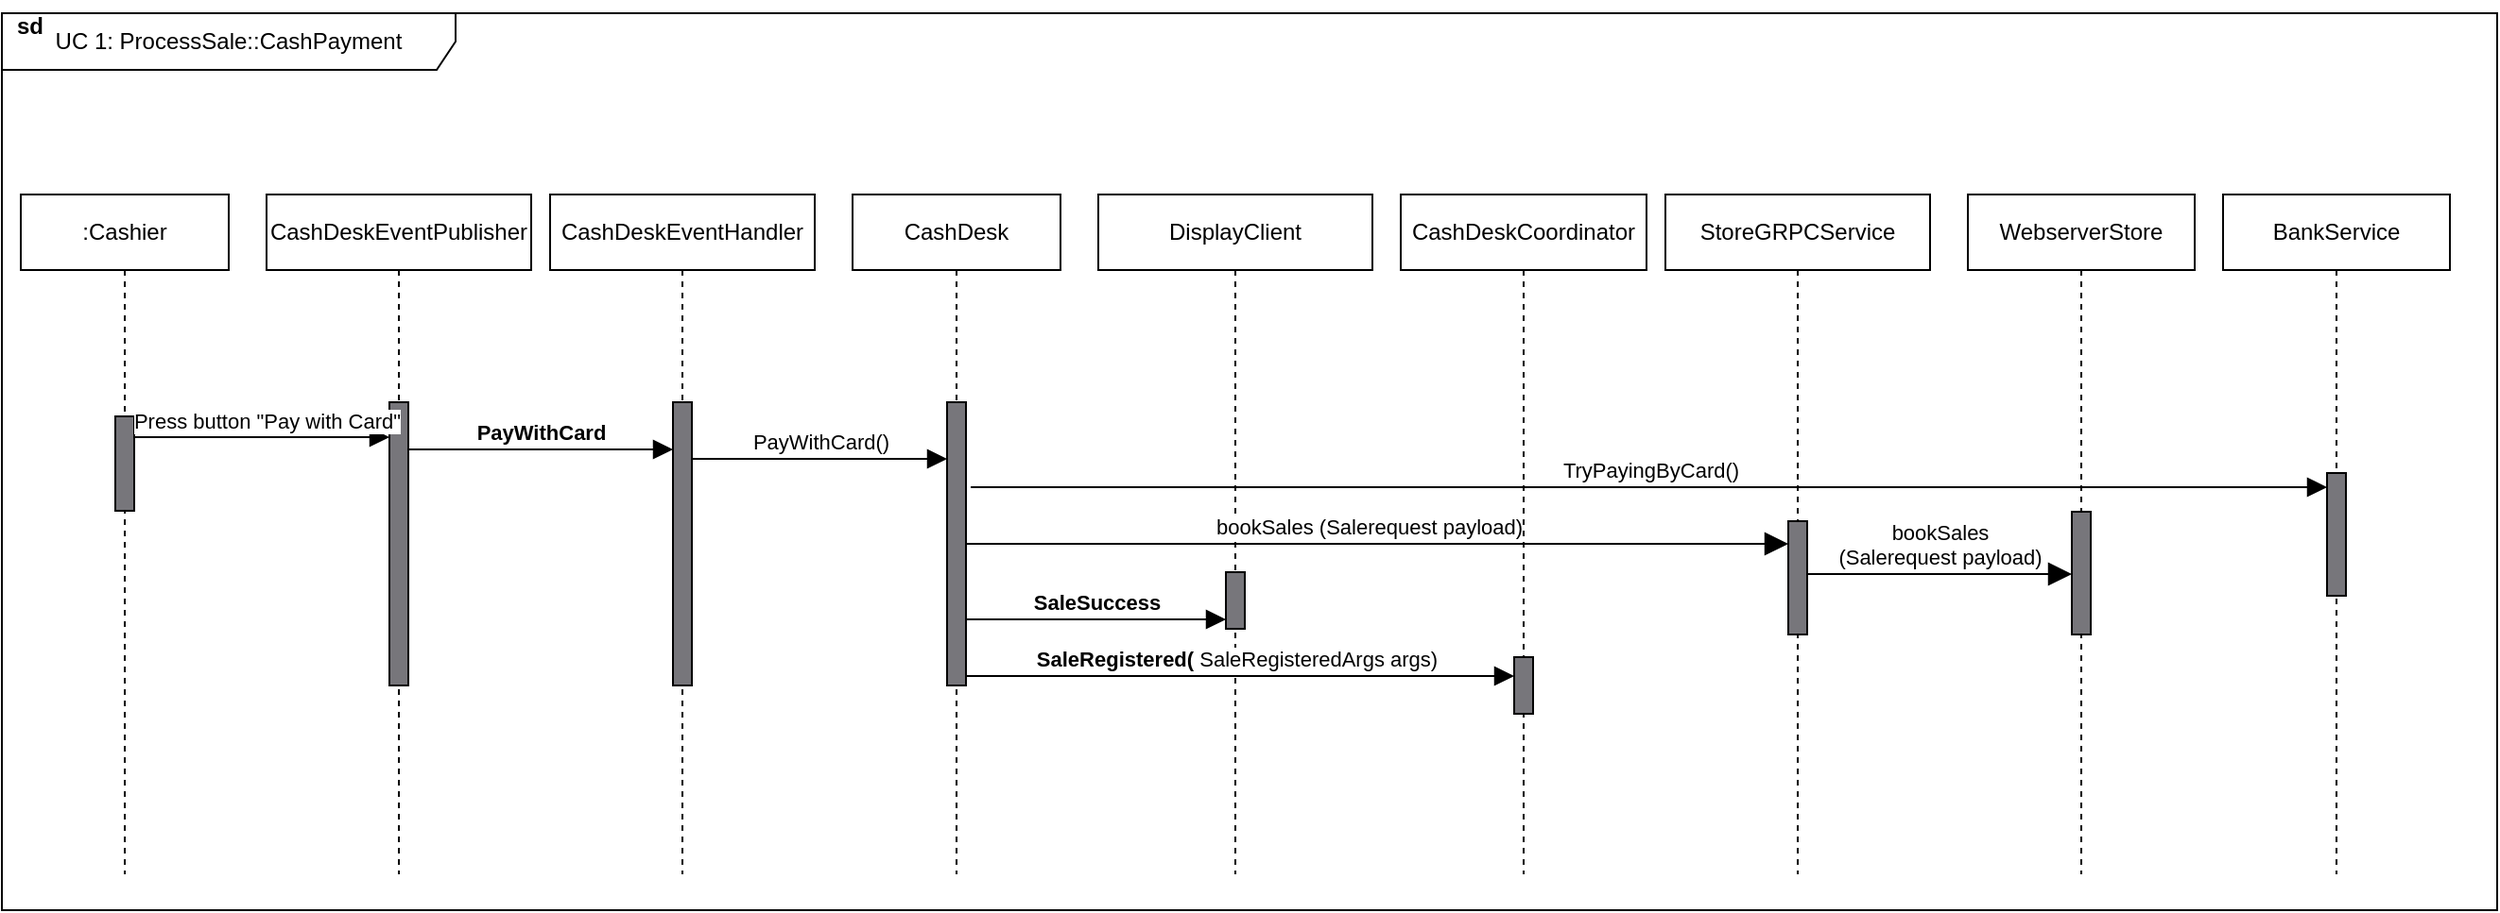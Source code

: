 <mxfile version="16.6.4" type="device"><diagram id="kgpKYQtTHZ0yAKxKKP6v" name="Page-1"><mxGraphModel dx="3130" dy="-23" grid="1" gridSize="10" guides="1" tooltips="1" connect="1" arrows="1" fold="1" page="1" pageScale="1" pageWidth="850" pageHeight="1100" math="0" shadow="0"><root><mxCell id="0"/><mxCell id="1" parent="0"/><mxCell id="8r_5bRckOsbM3_1uu7nx-1" value="UC 1: ProcessSale::CashPayment" style="shape=umlFrame;whiteSpace=wrap;html=1;strokeWidth=1;width=240;height=30;swimlaneFillColor=#ffffff;" vertex="1" parent="1"><mxGeometry x="-830" y="1369" width="1320" height="475" as="geometry"/></mxCell><mxCell id="8r_5bRckOsbM3_1uu7nx-2" value="sd" style="text;align=center;fontStyle=1;verticalAlign=middle;spacingLeft=3;spacingRight=3;strokeColor=none;rotatable=0;points=[[0,0.5],[1,0.5]];portConstraint=eastwest;" vertex="1" parent="1"><mxGeometry x="-830" y="1362" width="30" height="26" as="geometry"/></mxCell><mxCell id="8r_5bRckOsbM3_1uu7nx-3" value="DisplayClient" style="shape=umlLifeline;perimeter=lifelinePerimeter;whiteSpace=wrap;html=1;container=1;collapsible=0;recursiveResize=0;outlineConnect=0;" vertex="1" parent="1"><mxGeometry x="-250" y="1465" width="145" height="360" as="geometry"/></mxCell><mxCell id="8r_5bRckOsbM3_1uu7nx-4" value="" style="html=1;points=[];perimeter=orthogonalPerimeter;rounded=0;glass=0;fontSize=11;strokeColor=#000000;strokeWidth=1;fillColor=#77767B;align=left;" vertex="1" parent="8r_5bRckOsbM3_1uu7nx-3"><mxGeometry x="67.5" y="200" width="10" height="30" as="geometry"/></mxCell><mxCell id="8r_5bRckOsbM3_1uu7nx-22" value="&lt;b&gt;SaleSuccess&lt;/b&gt;" style="html=1;verticalAlign=bottom;endArrow=block;endSize=8;" edge="1" parent="8r_5bRckOsbM3_1uu7nx-3"><mxGeometry relative="1" as="geometry"><mxPoint x="-70" y="225.0" as="sourcePoint"/><mxPoint x="67.5" y="225" as="targetPoint"/></mxGeometry></mxCell><mxCell id="8r_5bRckOsbM3_1uu7nx-5" value="bookSales (Salerequest payload)" style="html=1;verticalAlign=bottom;endArrow=block;endSize=10;endFill=1;" edge="1" parent="8r_5bRckOsbM3_1uu7nx-3"><mxGeometry width="80" relative="1" as="geometry"><mxPoint x="-80" y="185.0" as="sourcePoint"/><mxPoint x="365" y="185.0" as="targetPoint"/></mxGeometry></mxCell><mxCell id="8r_5bRckOsbM3_1uu7nx-31" value="TryPayingByCard()" style="html=1;verticalAlign=bottom;endArrow=block;endSize=8;" edge="1" parent="8r_5bRckOsbM3_1uu7nx-3" target="8r_5bRckOsbM3_1uu7nx-29"><mxGeometry relative="1" as="geometry"><mxPoint x="-67.5" y="155" as="sourcePoint"/><mxPoint x="67.5" y="155" as="targetPoint"/><Array as="points"><mxPoint x="17.5" y="155"/></Array></mxGeometry></mxCell><mxCell id="8r_5bRckOsbM3_1uu7nx-26" value="&lt;b&gt;SaleRegistered( &lt;/b&gt;SaleRegisteredArgs args)" style="html=1;verticalAlign=bottom;endArrow=block;endSize=8;" edge="1" parent="8r_5bRckOsbM3_1uu7nx-3" target="8r_5bRckOsbM3_1uu7nx-7"><mxGeometry x="0.002" relative="1" as="geometry"><mxPoint x="-72.5" y="255.0" as="sourcePoint"/><mxPoint x="217.5" y="255" as="targetPoint"/><mxPoint x="-1" as="offset"/></mxGeometry></mxCell><mxCell id="8r_5bRckOsbM3_1uu7nx-6" value="CashDeskCoordinator" style="shape=umlLifeline;perimeter=lifelinePerimeter;whiteSpace=wrap;html=1;container=1;collapsible=0;recursiveResize=0;outlineConnect=0;" vertex="1" parent="1"><mxGeometry x="-90" y="1465" width="130" height="360" as="geometry"/></mxCell><mxCell id="8r_5bRckOsbM3_1uu7nx-7" value="" style="html=1;points=[];perimeter=orthogonalPerimeter;rounded=0;glass=0;fontSize=11;strokeColor=#000000;strokeWidth=1;fillColor=#77767B;align=left;" vertex="1" parent="8r_5bRckOsbM3_1uu7nx-6"><mxGeometry x="60" y="245" width="10" height="30" as="geometry"/></mxCell><mxCell id="8r_5bRckOsbM3_1uu7nx-8" value="&lt;b&gt;PayWithCard&lt;/b&gt;" style="html=1;verticalAlign=bottom;endArrow=block;endSize=8;" edge="1" parent="1" target="8r_5bRckOsbM3_1uu7nx-24"><mxGeometry relative="1" as="geometry"><mxPoint x="-615" y="1600.0" as="sourcePoint"/><mxPoint x="-335" y="1597.5" as="targetPoint"/></mxGeometry></mxCell><mxCell id="8r_5bRckOsbM3_1uu7nx-9" value="CashDeskEventPublisher" style="shape=umlLifeline;perimeter=lifelinePerimeter;whiteSpace=wrap;html=1;container=1;collapsible=0;recursiveResize=0;outlineConnect=0;" vertex="1" parent="1"><mxGeometry x="-690" y="1465" width="140" height="360" as="geometry"/></mxCell><mxCell id="8r_5bRckOsbM3_1uu7nx-10" value="" style="html=1;points=[];perimeter=orthogonalPerimeter;fillColor=#77767B;strokeColor=#000000;fontColor=#333333;strokeWidth=1;" vertex="1" parent="8r_5bRckOsbM3_1uu7nx-9"><mxGeometry x="65" y="110" width="10" height="150" as="geometry"/></mxCell><mxCell id="8r_5bRckOsbM3_1uu7nx-11" value="StoreGRPCService" style="shape=umlLifeline;perimeter=lifelinePerimeter;whiteSpace=wrap;html=1;container=1;collapsible=0;recursiveResize=0;outlineConnect=0;" vertex="1" parent="1"><mxGeometry x="50" y="1465" width="140" height="360" as="geometry"/></mxCell><mxCell id="8r_5bRckOsbM3_1uu7nx-12" value="" style="html=1;points=[];perimeter=orthogonalPerimeter;strokeColor=#000000;strokeWidth=1;fillColor=#77767B;glass=0;rounded=0;" vertex="1" parent="8r_5bRckOsbM3_1uu7nx-11"><mxGeometry x="65" y="173" width="10" height="60" as="geometry"/></mxCell><mxCell id="8r_5bRckOsbM3_1uu7nx-14" value="CashDesk" style="shape=umlLifeline;perimeter=lifelinePerimeter;whiteSpace=wrap;html=1;container=1;collapsible=0;recursiveResize=0;outlineConnect=0;fillColor=none;" vertex="1" parent="1"><mxGeometry x="-380" y="1465" width="110" height="360" as="geometry"/></mxCell><mxCell id="8r_5bRckOsbM3_1uu7nx-15" value="" style="html=1;points=[];perimeter=orthogonalPerimeter;strokeColor=#000000;strokeWidth=1;fillColor=#77767B;" vertex="1" parent="8r_5bRckOsbM3_1uu7nx-14"><mxGeometry x="50" y="110" width="10" height="150" as="geometry"/></mxCell><mxCell id="8r_5bRckOsbM3_1uu7nx-16" value="WebserverStore" style="shape=umlLifeline;perimeter=lifelinePerimeter;whiteSpace=wrap;html=1;container=1;collapsible=0;recursiveResize=0;outlineConnect=0;" vertex="1" parent="1"><mxGeometry x="210" y="1465" width="120" height="360" as="geometry"/></mxCell><mxCell id="8r_5bRckOsbM3_1uu7nx-17" value="" style="html=1;points=[];perimeter=orthogonalPerimeter;strokeColor=#000000;strokeWidth=1;fillColor=#77767B;glass=0;rounded=0;" vertex="1" parent="8r_5bRckOsbM3_1uu7nx-16"><mxGeometry x="55" y="168" width="10" height="65" as="geometry"/></mxCell><mxCell id="8r_5bRckOsbM3_1uu7nx-19" value="&lt;div&gt;:Cashier&lt;/div&gt;" style="shape=umlLifeline;perimeter=lifelinePerimeter;whiteSpace=wrap;html=1;container=1;collapsible=0;recursiveResize=0;outlineConnect=0;" vertex="1" parent="1"><mxGeometry x="-820" y="1465" width="110" height="360" as="geometry"/></mxCell><mxCell id="8r_5bRckOsbM3_1uu7nx-20" value="" style="html=1;points=[];perimeter=orthogonalPerimeter;strokeColor=#000000;strokeWidth=1;fillColor=#77767B;" vertex="1" parent="8r_5bRckOsbM3_1uu7nx-19"><mxGeometry x="50" y="117.5" width="10" height="50" as="geometry"/></mxCell><mxCell id="8r_5bRckOsbM3_1uu7nx-21" value="Press button &quot;Pay with Card&quot;" style="html=1;verticalAlign=bottom;endArrow=block;endSize=8;" edge="1" parent="1" target="8r_5bRckOsbM3_1uu7nx-10"><mxGeometry x="0.037" relative="1" as="geometry"><mxPoint x="-760" y="1593.5" as="sourcePoint"/><mxPoint x="-615" y="1593.5" as="targetPoint"/><mxPoint as="offset"/></mxGeometry></mxCell><mxCell id="8r_5bRckOsbM3_1uu7nx-23" value="CashDeskEventHandler" style="shape=umlLifeline;perimeter=lifelinePerimeter;whiteSpace=wrap;html=1;container=1;collapsible=0;recursiveResize=0;outlineConnect=0;" vertex="1" parent="1"><mxGeometry x="-540" y="1465" width="140" height="360" as="geometry"/></mxCell><mxCell id="8r_5bRckOsbM3_1uu7nx-24" value="" style="html=1;points=[];perimeter=orthogonalPerimeter;fillColor=#77767B;strokeColor=#000000;fontColor=#333333;strokeWidth=1;" vertex="1" parent="8r_5bRckOsbM3_1uu7nx-23"><mxGeometry x="65" y="110" width="10" height="150" as="geometry"/></mxCell><mxCell id="8r_5bRckOsbM3_1uu7nx-25" value="PayWithCard()" style="html=1;verticalAlign=bottom;endArrow=block;endSize=8;" edge="1" parent="1" source="8r_5bRckOsbM3_1uu7nx-24" target="8r_5bRckOsbM3_1uu7nx-15"><mxGeometry relative="1" as="geometry"><mxPoint x="-460" y="1605" as="sourcePoint"/><mxPoint x="-318.96" y="1605.321" as="targetPoint"/><Array as="points"><mxPoint x="-380" y="1605"/></Array></mxGeometry></mxCell><mxCell id="8r_5bRckOsbM3_1uu7nx-28" value="BankService" style="shape=umlLifeline;perimeter=lifelinePerimeter;whiteSpace=wrap;html=1;container=1;collapsible=0;recursiveResize=0;outlineConnect=0;" vertex="1" parent="1"><mxGeometry x="345" y="1465" width="120" height="360" as="geometry"/></mxCell><mxCell id="8r_5bRckOsbM3_1uu7nx-29" value="" style="html=1;points=[];perimeter=orthogonalPerimeter;strokeColor=#000000;strokeWidth=1;fillColor=#77767B;glass=0;rounded=0;" vertex="1" parent="8r_5bRckOsbM3_1uu7nx-28"><mxGeometry x="55" y="147.5" width="10" height="65" as="geometry"/></mxCell><mxCell id="8r_5bRckOsbM3_1uu7nx-13" value="bookSales&lt;br&gt;(Salerequest payload)" style="html=1;verticalAlign=bottom;endArrow=block;endSize=10;endFill=1;" edge="1" parent="1"><mxGeometry width="80" relative="1" as="geometry"><mxPoint x="125" y="1666" as="sourcePoint"/><mxPoint x="265" y="1666" as="targetPoint"/></mxGeometry></mxCell></root></mxGraphModel></diagram></mxfile>